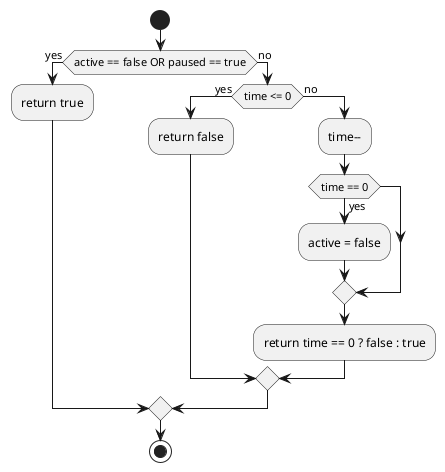 @startuml toi

start

if (active == false OR paused == true) then (yes)
  :return true;
else (no)
  if(time <= 0) then (yes)
    :return false;
    else (no)
    :time--;
    if(time == 0) then(yes)
    :active = false;
    endif
    :return time == 0 ? false : true;
  endif
endif

stop

@enduml
